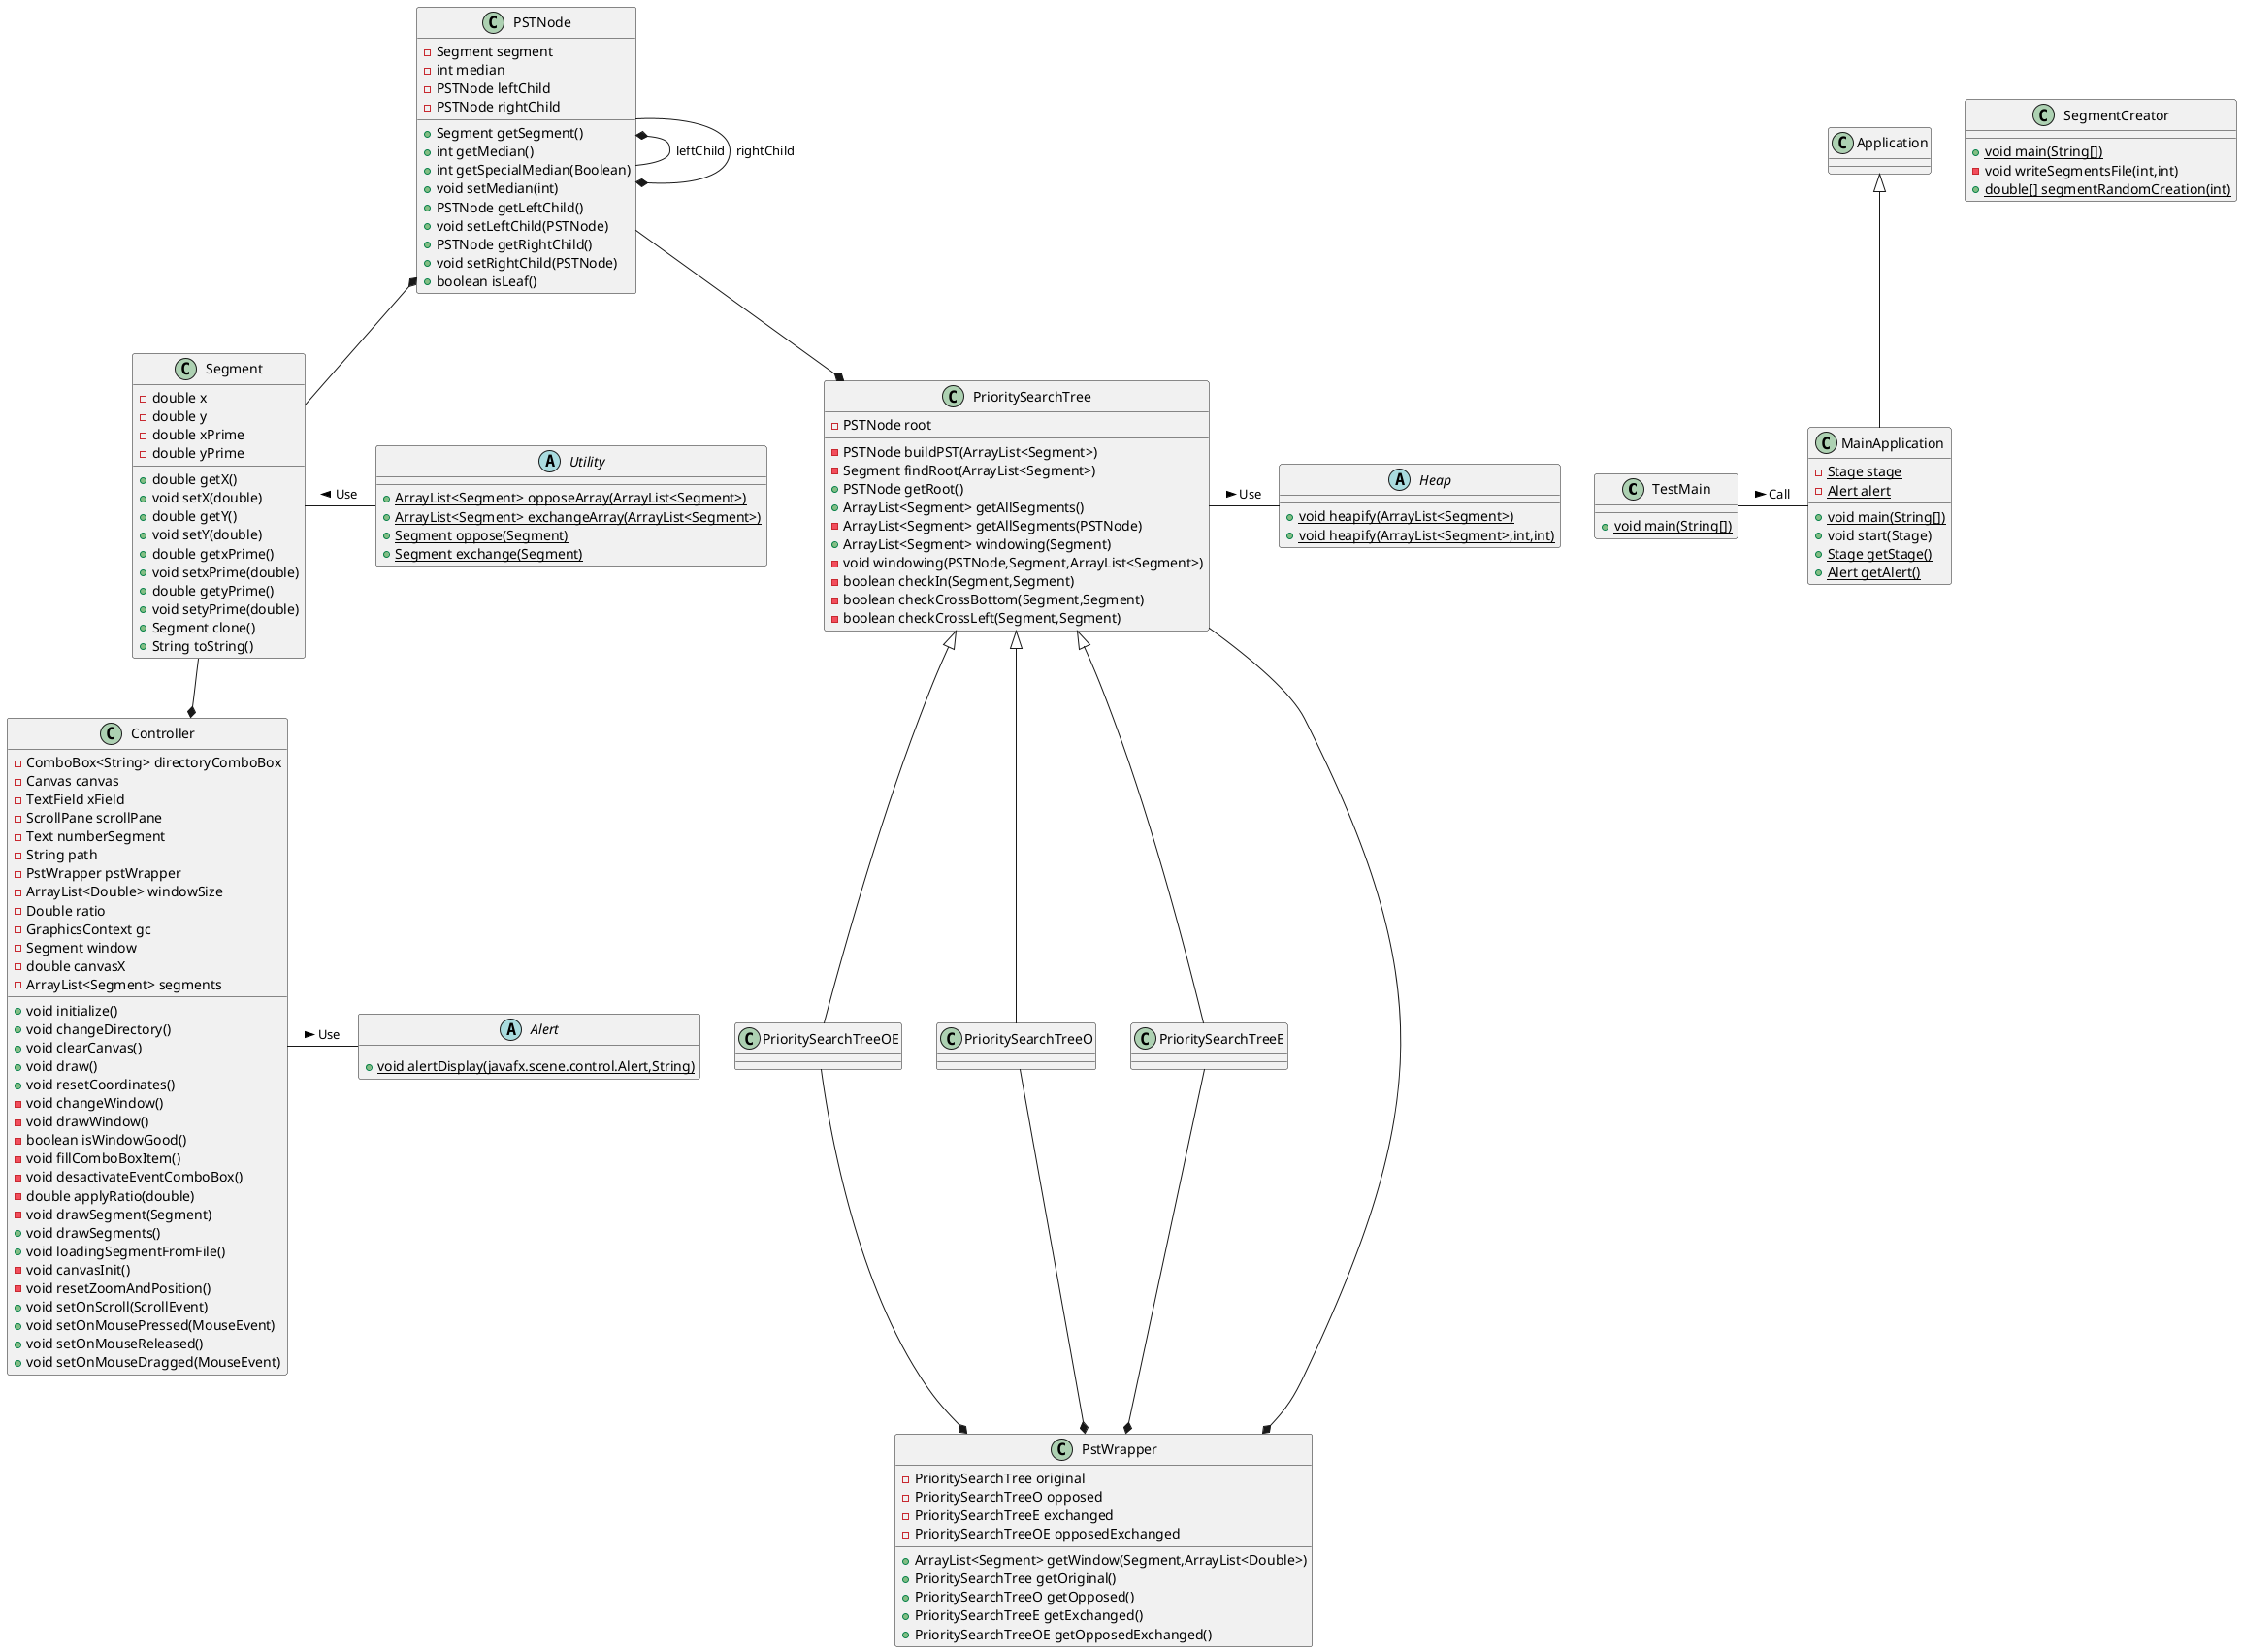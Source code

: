 @startuml
class TestMain {
+ {static} void main(String[])
}

class PrioritySearchTreeOE {
}

class PrioritySearchTreeO {
}

abstract class Alert {
+ {static} void alertDisplay(javafx.scene.control.Alert,String)
}

class PrioritySearchTreeE {
}

class SegmentCreator {
+ {static} void main(String[])
- {static} void writeSegmentsFile(int,int)
+ {static} double[] segmentRandomCreation(int)
}

class PstWrapper {
- PrioritySearchTree original
- PrioritySearchTreeO opposed
- PrioritySearchTreeE exchanged
- PrioritySearchTreeOE opposedExchanged
+ ArrayList<Segment> getWindow(Segment,ArrayList<Double>)
+ PrioritySearchTree getOriginal()
+ PrioritySearchTreeO getOpposed()
+ PrioritySearchTreeE getExchanged()
+ PrioritySearchTreeOE getOpposedExchanged()
}

abstract class Utility {
+ {static} ArrayList<Segment> opposeArray(ArrayList<Segment>)
+ {static} ArrayList<Segment> exchangeArray(ArrayList<Segment>)
+ {static} Segment oppose(Segment)
+ {static} Segment exchange(Segment)
}

class PSTNode {
- Segment segment
- int median
- PSTNode leftChild
- PSTNode rightChild
+ Segment getSegment()
+ int getMedian()
+ int getSpecialMedian(Boolean)
+ void setMedian(int)
+ PSTNode getLeftChild()
+ void setLeftChild(PSTNode)
+ PSTNode getRightChild()
+ void setRightChild(PSTNode)
+ boolean isLeaf()
}

class Segment {
- double x
- double y
- double xPrime
- double yPrime
+ double getX()
+ void setX(double)
+ double getY()
+ void setY(double)
+ double getxPrime()
+ void setxPrime(double)
+ double getyPrime()
+ void setyPrime(double)
+ Segment clone()
+ String toString()
}

class Controller {
- ComboBox<String> directoryComboBox
- Canvas canvas
- TextField xField
- ScrollPane scrollPane
- Text numberSegment
- String path
- PstWrapper pstWrapper
- ArrayList<Double> windowSize
- Double ratio
- GraphicsContext gc
- Segment window
- double canvasX
- ArrayList<Segment> segments
+ void initialize()
+ void changeDirectory()
+ void clearCanvas()
+ void draw()
+ void resetCoordinates()
- void changeWindow()
- void drawWindow()
- boolean isWindowGood()
- void fillComboBoxItem()
- void desactivateEventComboBox()
- double applyRatio(double)
- void drawSegment(Segment)
+ void drawSegments()
+ void loadingSegmentFromFile()
- void canvasInit()
- void resetZoomAndPosition()
+ void setOnScroll(ScrollEvent)
+ void setOnMousePressed(MouseEvent)
+ void setOnMouseReleased()
+ void setOnMouseDragged(MouseEvent)
}

class MainApplication {
- {static} Stage stage
- {static} Alert alert
+ {static} void main(String[])
+ void start(Stage)
+ {static} Stage getStage()
+ {static} Alert getAlert()
}

abstract class Heap {
+ {static} void heapify(ArrayList<Segment>)
+ {static} void heapify(ArrayList<Segment>,int,int)
}

class PrioritySearchTree {
- PSTNode root
- PSTNode buildPST(ArrayList<Segment>)
- Segment findRoot(ArrayList<Segment>)
+ PSTNode getRoot()
+ ArrayList<Segment> getAllSegments()
- ArrayList<Segment> getAllSegments(PSTNode)
+ ArrayList<Segment> windowing(Segment)
- void windowing(PSTNode,Segment,ArrayList<Segment>)
- boolean checkIn(Segment,Segment)
- boolean checkCrossBottom(Segment,Segment)
- boolean checkCrossLeft(Segment,Segment)
}


PrioritySearchTree <|-- PrioritySearchTreeOE
PrioritySearchTree <|-- PrioritySearchTreeO
PrioritySearchTree <|-- PrioritySearchTreeE
PSTNode --* PrioritySearchTree
PSTNode *-- PSTNode : leftChild
PSTNode --* PSTNode : rightChild
PSTNode *-- Segment
Application <|-- MainApplication
PrioritySearchTree --* PstWrapper
PrioritySearchTreeOE --* PstWrapper
PrioritySearchTreeO --* PstWrapper
PrioritySearchTreeE --* PstWrapper
Segment -  Utility : Use <
TestMain - MainApplication : Call >
PrioritySearchTree - Heap : Use >
Controller - Alert : Use >
Segment --* Controller
@enduml